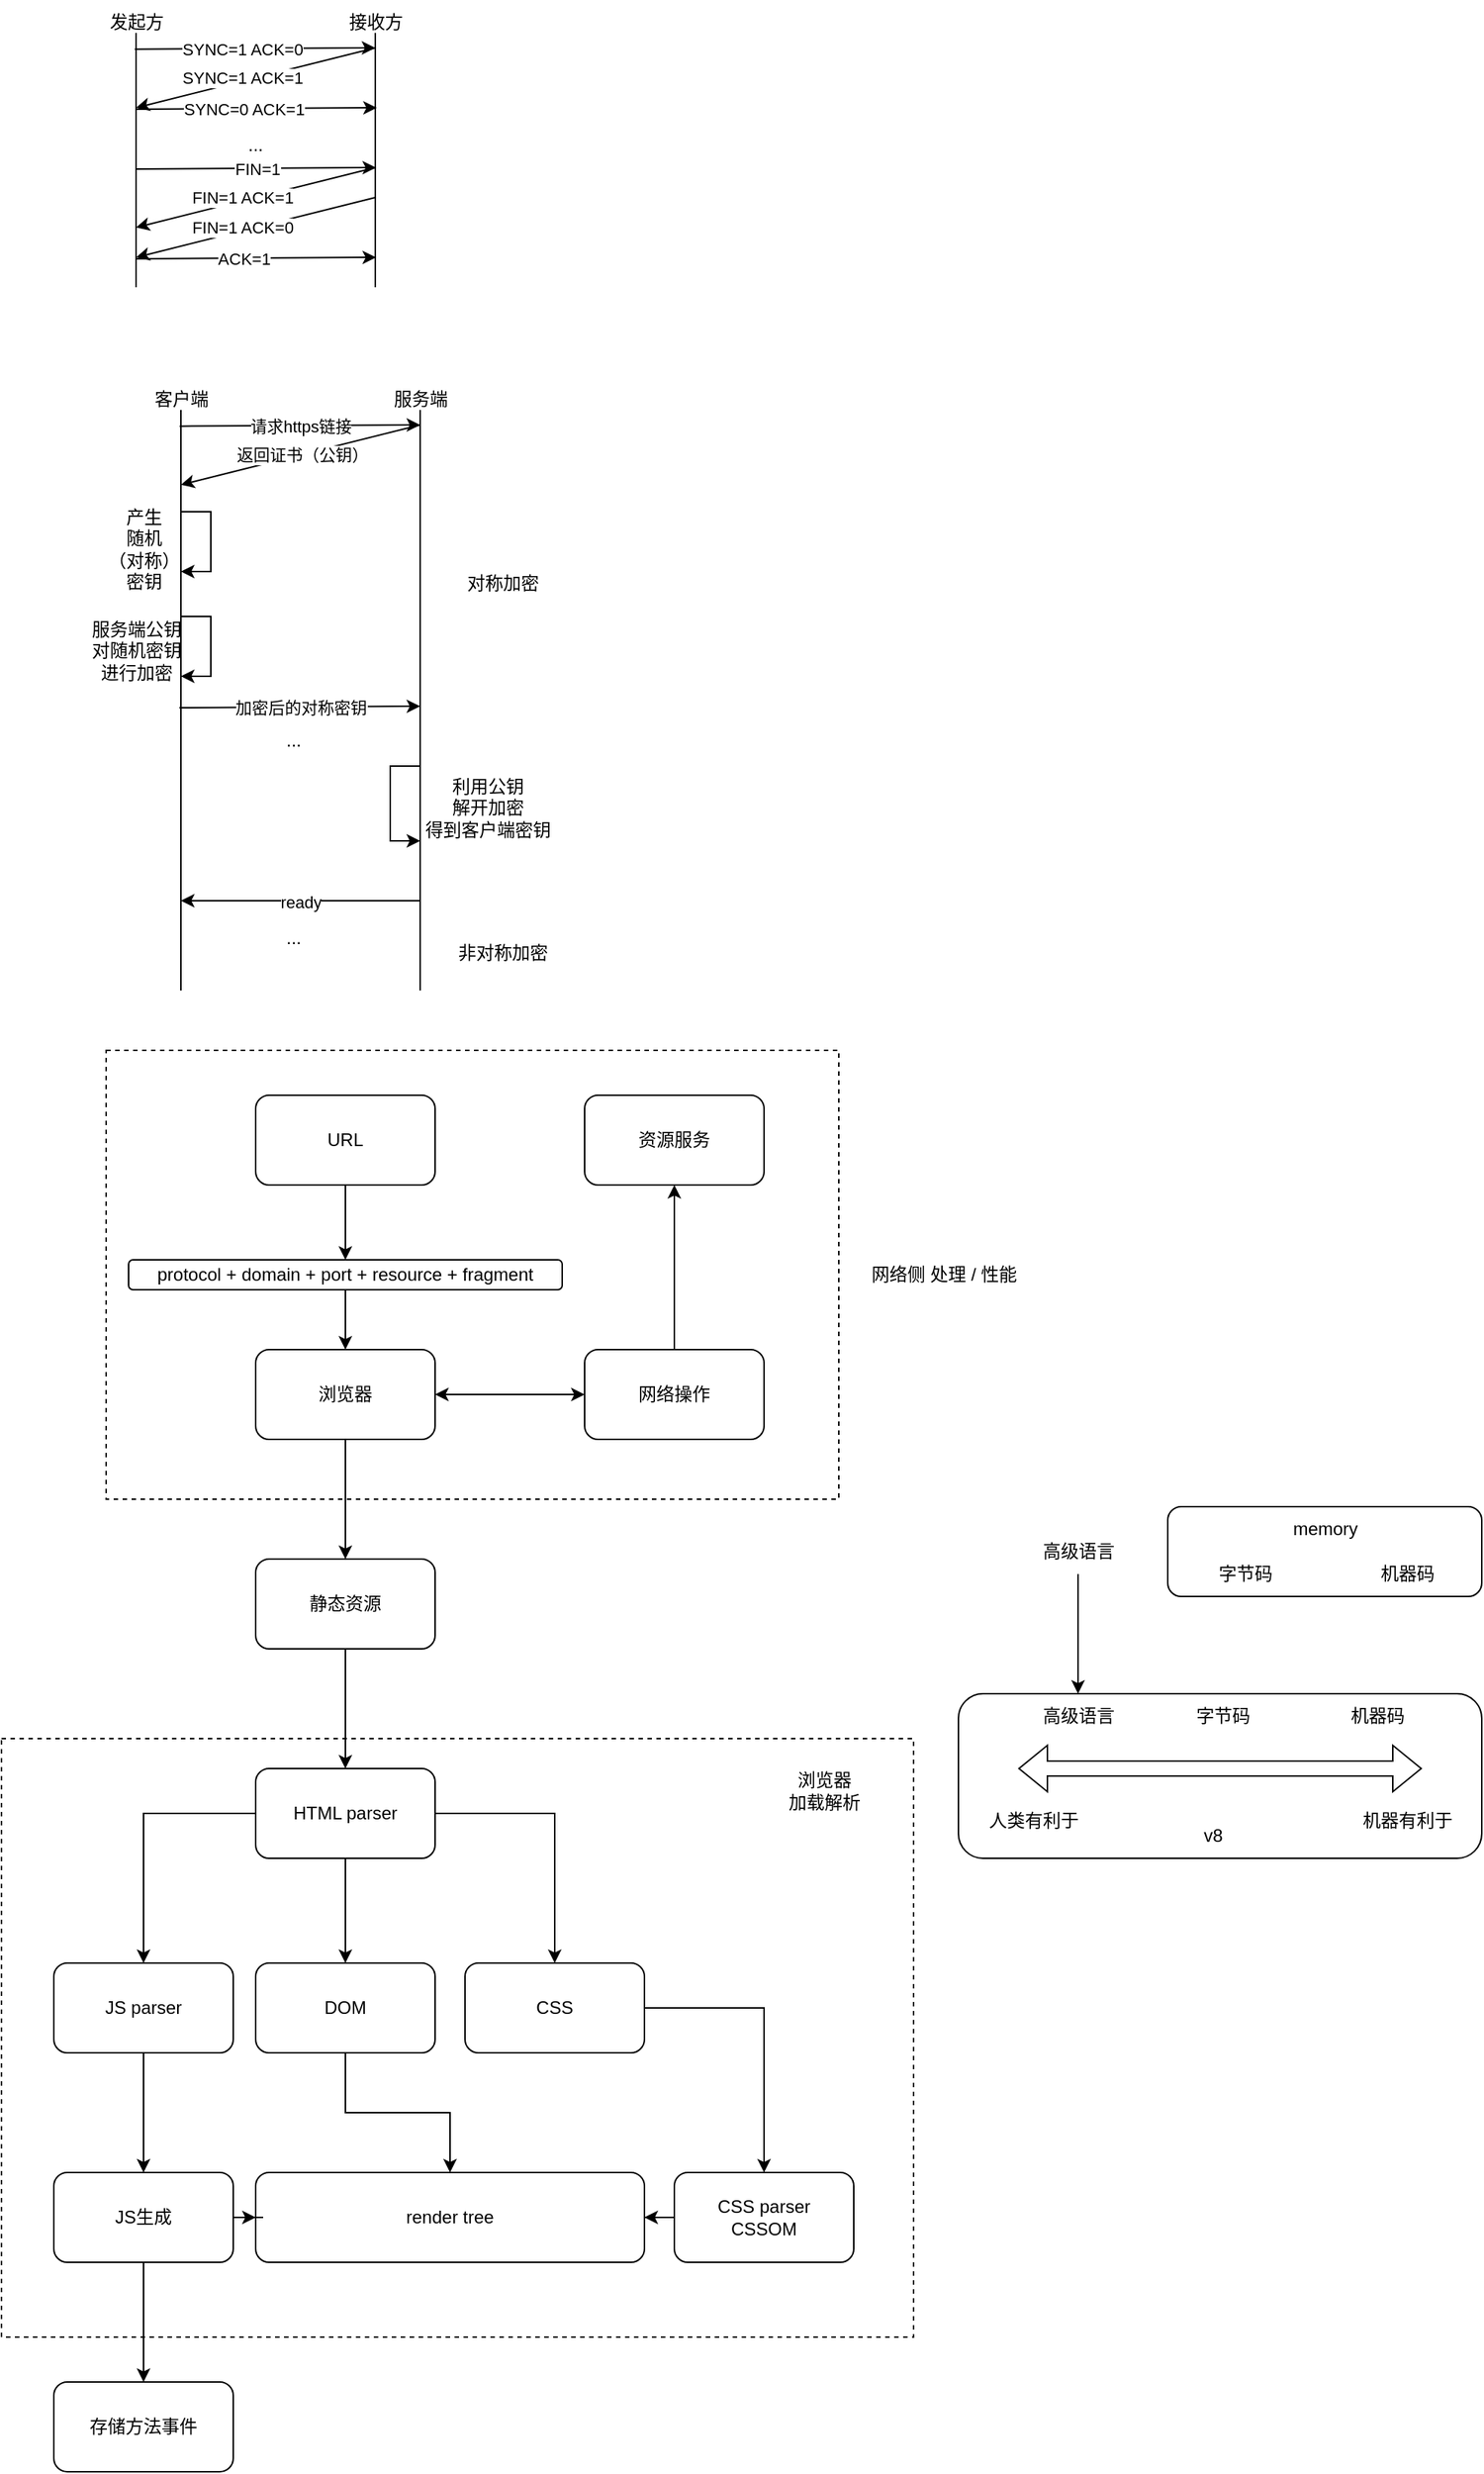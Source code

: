 <mxfile version="24.6.4" type="device">
  <diagram id="9QaqoEUcsIEGfBQhGI3q" name="Page-1">
    <mxGraphModel dx="1947" dy="639" grid="1" gridSize="10" guides="1" tooltips="1" connect="1" arrows="1" fold="1" page="1" pageScale="1" pageWidth="827" pageHeight="1169" math="0" shadow="0">
      <root>
        <mxCell id="0" />
        <mxCell id="1" parent="0" />
        <mxCell id="4PmPTDAkue8cEBSV3gU_-110" value="" style="rounded=0;whiteSpace=wrap;html=1;dashed=1;" vertex="1" parent="1">
          <mxGeometry x="-50" y="1180" width="610" height="400" as="geometry" />
        </mxCell>
        <mxCell id="4PmPTDAkue8cEBSV3gU_-89" value="" style="rounded=1;whiteSpace=wrap;html=1;" vertex="1" parent="1">
          <mxGeometry x="590" y="1150" width="350" height="110" as="geometry" />
        </mxCell>
        <mxCell id="4PmPTDAkue8cEBSV3gU_-71" value="" style="rounded=0;whiteSpace=wrap;html=1;dashed=1;" vertex="1" parent="1">
          <mxGeometry x="20" y="720" width="490" height="300" as="geometry" />
        </mxCell>
        <mxCell id="4PmPTDAkue8cEBSV3gU_-1" value="" style="endArrow=none;html=1;rounded=0;" edge="1" parent="1">
          <mxGeometry width="50" height="50" relative="1" as="geometry">
            <mxPoint x="40" y="210" as="sourcePoint" />
            <mxPoint x="40" y="40" as="targetPoint" />
          </mxGeometry>
        </mxCell>
        <mxCell id="4PmPTDAkue8cEBSV3gU_-2" value="" style="endArrow=none;html=1;rounded=0;" edge="1" parent="1">
          <mxGeometry width="50" height="50" relative="1" as="geometry">
            <mxPoint x="200" y="210" as="sourcePoint" />
            <mxPoint x="200" y="40" as="targetPoint" />
          </mxGeometry>
        </mxCell>
        <mxCell id="4PmPTDAkue8cEBSV3gU_-3" value="发起方" style="text;html=1;align=center;verticalAlign=middle;resizable=0;points=[];autosize=1;strokeColor=none;fillColor=none;" vertex="1" parent="1">
          <mxGeometry x="10" y="18" width="60" height="30" as="geometry" />
        </mxCell>
        <mxCell id="4PmPTDAkue8cEBSV3gU_-4" value="接收方" style="text;html=1;align=center;verticalAlign=middle;resizable=0;points=[];autosize=1;strokeColor=none;fillColor=none;" vertex="1" parent="1">
          <mxGeometry x="170" y="18" width="60" height="30" as="geometry" />
        </mxCell>
        <mxCell id="4PmPTDAkue8cEBSV3gU_-5" value="" style="endArrow=classic;html=1;rounded=0;exitX=0.486;exitY=1.094;exitDx=0;exitDy=0;exitPerimeter=0;" edge="1" parent="1" source="4PmPTDAkue8cEBSV3gU_-3">
          <mxGeometry width="50" height="50" relative="1" as="geometry">
            <mxPoint x="350" y="260" as="sourcePoint" />
            <mxPoint x="200" y="50" as="targetPoint" />
          </mxGeometry>
        </mxCell>
        <mxCell id="4PmPTDAkue8cEBSV3gU_-6" value="SYNC=1 ACK=0" style="edgeLabel;html=1;align=center;verticalAlign=middle;resizable=0;points=[];" vertex="1" connectable="0" parent="4PmPTDAkue8cEBSV3gU_-5">
          <mxGeometry x="-0.107" relative="1" as="geometry">
            <mxPoint as="offset" />
          </mxGeometry>
        </mxCell>
        <mxCell id="4PmPTDAkue8cEBSV3gU_-7" value="" style="endArrow=classic;html=1;rounded=0;" edge="1" parent="1">
          <mxGeometry width="50" height="50" relative="1" as="geometry">
            <mxPoint x="200" y="50" as="sourcePoint" />
            <mxPoint x="40" y="90" as="targetPoint" />
          </mxGeometry>
        </mxCell>
        <mxCell id="4PmPTDAkue8cEBSV3gU_-8" value="SYNC=1 ACK=1" style="edgeLabel;html=1;align=center;verticalAlign=middle;resizable=0;points=[];" vertex="1" connectable="0" parent="4PmPTDAkue8cEBSV3gU_-7">
          <mxGeometry x="0.157" y="1" relative="1" as="geometry">
            <mxPoint x="3" y="-4" as="offset" />
          </mxGeometry>
        </mxCell>
        <mxCell id="4PmPTDAkue8cEBSV3gU_-9" value="" style="endArrow=classic;html=1;rounded=0;exitX=0.486;exitY=1.094;exitDx=0;exitDy=0;exitPerimeter=0;" edge="1" parent="1">
          <mxGeometry width="50" height="50" relative="1" as="geometry">
            <mxPoint x="40" y="91" as="sourcePoint" />
            <mxPoint x="201" y="90" as="targetPoint" />
          </mxGeometry>
        </mxCell>
        <mxCell id="4PmPTDAkue8cEBSV3gU_-10" value="SYNC=0 ACK=1" style="edgeLabel;html=1;align=center;verticalAlign=middle;resizable=0;points=[];" vertex="1" connectable="0" parent="4PmPTDAkue8cEBSV3gU_-9">
          <mxGeometry x="-0.107" relative="1" as="geometry">
            <mxPoint as="offset" />
          </mxGeometry>
        </mxCell>
        <mxCell id="4PmPTDAkue8cEBSV3gU_-11" value="..." style="text;html=1;align=center;verticalAlign=middle;whiteSpace=wrap;rounded=0;" vertex="1" parent="1">
          <mxGeometry x="90" y="100" width="60" height="30" as="geometry" />
        </mxCell>
        <mxCell id="4PmPTDAkue8cEBSV3gU_-12" value="" style="endArrow=classic;html=1;rounded=0;exitX=0.486;exitY=1.094;exitDx=0;exitDy=0;exitPerimeter=0;" edge="1" parent="1">
          <mxGeometry width="50" height="50" relative="1" as="geometry">
            <mxPoint x="39.5" y="131" as="sourcePoint" />
            <mxPoint x="200.5" y="130" as="targetPoint" />
          </mxGeometry>
        </mxCell>
        <mxCell id="4PmPTDAkue8cEBSV3gU_-13" value="FIN=1" style="edgeLabel;html=1;align=center;verticalAlign=middle;resizable=0;points=[];" vertex="1" connectable="0" parent="4PmPTDAkue8cEBSV3gU_-12">
          <mxGeometry x="-0.107" relative="1" as="geometry">
            <mxPoint x="9" as="offset" />
          </mxGeometry>
        </mxCell>
        <mxCell id="4PmPTDAkue8cEBSV3gU_-14" value="" style="endArrow=classic;html=1;rounded=0;" edge="1" parent="1">
          <mxGeometry width="50" height="50" relative="1" as="geometry">
            <mxPoint x="200" y="130" as="sourcePoint" />
            <mxPoint x="40" y="170" as="targetPoint" />
          </mxGeometry>
        </mxCell>
        <mxCell id="4PmPTDAkue8cEBSV3gU_-15" value="FIN=1 ACK=1" style="edgeLabel;html=1;align=center;verticalAlign=middle;resizable=0;points=[];" vertex="1" connectable="0" parent="4PmPTDAkue8cEBSV3gU_-14">
          <mxGeometry x="0.157" y="1" relative="1" as="geometry">
            <mxPoint x="3" y="-4" as="offset" />
          </mxGeometry>
        </mxCell>
        <mxCell id="4PmPTDAkue8cEBSV3gU_-16" value="" style="endArrow=classic;html=1;rounded=0;exitX=0.486;exitY=1.094;exitDx=0;exitDy=0;exitPerimeter=0;" edge="1" parent="1">
          <mxGeometry width="50" height="50" relative="1" as="geometry">
            <mxPoint x="39.5" y="191" as="sourcePoint" />
            <mxPoint x="200.5" y="190" as="targetPoint" />
          </mxGeometry>
        </mxCell>
        <mxCell id="4PmPTDAkue8cEBSV3gU_-17" value="ACK=1" style="edgeLabel;html=1;align=center;verticalAlign=middle;resizable=0;points=[];" vertex="1" connectable="0" parent="4PmPTDAkue8cEBSV3gU_-16">
          <mxGeometry x="-0.107" relative="1" as="geometry">
            <mxPoint as="offset" />
          </mxGeometry>
        </mxCell>
        <mxCell id="4PmPTDAkue8cEBSV3gU_-18" value="" style="endArrow=classic;html=1;rounded=0;" edge="1" parent="1">
          <mxGeometry width="50" height="50" relative="1" as="geometry">
            <mxPoint x="200" y="150" as="sourcePoint" />
            <mxPoint x="40" y="190" as="targetPoint" />
          </mxGeometry>
        </mxCell>
        <mxCell id="4PmPTDAkue8cEBSV3gU_-19" value="FIN=1 ACK=0" style="edgeLabel;html=1;align=center;verticalAlign=middle;resizable=0;points=[];" vertex="1" connectable="0" parent="4PmPTDAkue8cEBSV3gU_-18">
          <mxGeometry x="0.157" y="1" relative="1" as="geometry">
            <mxPoint x="3" y="-4" as="offset" />
          </mxGeometry>
        </mxCell>
        <mxCell id="4PmPTDAkue8cEBSV3gU_-22" value="" style="endArrow=none;html=1;rounded=0;" edge="1" parent="1">
          <mxGeometry width="50" height="50" relative="1" as="geometry">
            <mxPoint x="70" y="680" as="sourcePoint" />
            <mxPoint x="70" y="292" as="targetPoint" />
          </mxGeometry>
        </mxCell>
        <mxCell id="4PmPTDAkue8cEBSV3gU_-23" value="" style="endArrow=none;html=1;rounded=0;" edge="1" parent="1">
          <mxGeometry width="50" height="50" relative="1" as="geometry">
            <mxPoint x="230" y="680" as="sourcePoint" />
            <mxPoint x="230" y="292" as="targetPoint" />
          </mxGeometry>
        </mxCell>
        <mxCell id="4PmPTDAkue8cEBSV3gU_-24" value="客户端" style="text;html=1;align=center;verticalAlign=middle;resizable=0;points=[];autosize=1;strokeColor=none;fillColor=none;" vertex="1" parent="1">
          <mxGeometry x="40" y="270" width="60" height="30" as="geometry" />
        </mxCell>
        <mxCell id="4PmPTDAkue8cEBSV3gU_-25" value="服务端" style="text;html=1;align=center;verticalAlign=middle;resizable=0;points=[];autosize=1;strokeColor=none;fillColor=none;" vertex="1" parent="1">
          <mxGeometry x="200" y="270" width="60" height="30" as="geometry" />
        </mxCell>
        <mxCell id="4PmPTDAkue8cEBSV3gU_-26" value="" style="endArrow=classic;html=1;rounded=0;exitX=0.486;exitY=1.094;exitDx=0;exitDy=0;exitPerimeter=0;" edge="1" parent="1" source="4PmPTDAkue8cEBSV3gU_-24">
          <mxGeometry width="50" height="50" relative="1" as="geometry">
            <mxPoint x="380" y="512" as="sourcePoint" />
            <mxPoint x="230" y="302" as="targetPoint" />
          </mxGeometry>
        </mxCell>
        <mxCell id="4PmPTDAkue8cEBSV3gU_-27" value="请求https链接" style="edgeLabel;html=1;align=center;verticalAlign=middle;resizable=0;points=[];" vertex="1" connectable="0" parent="4PmPTDAkue8cEBSV3gU_-26">
          <mxGeometry x="-0.107" relative="1" as="geometry">
            <mxPoint x="9" as="offset" />
          </mxGeometry>
        </mxCell>
        <mxCell id="4PmPTDAkue8cEBSV3gU_-28" value="" style="endArrow=classic;html=1;rounded=0;" edge="1" parent="1">
          <mxGeometry width="50" height="50" relative="1" as="geometry">
            <mxPoint x="230" y="302" as="sourcePoint" />
            <mxPoint x="70" y="342" as="targetPoint" />
          </mxGeometry>
        </mxCell>
        <mxCell id="4PmPTDAkue8cEBSV3gU_-29" value="返回证书（公钥）" style="edgeLabel;html=1;align=center;verticalAlign=middle;resizable=0;points=[];" vertex="1" connectable="0" parent="4PmPTDAkue8cEBSV3gU_-28">
          <mxGeometry x="0.157" y="1" relative="1" as="geometry">
            <mxPoint x="13" y="-4" as="offset" />
          </mxGeometry>
        </mxCell>
        <mxCell id="4PmPTDAkue8cEBSV3gU_-41" value="对称加密" style="text;html=1;align=center;verticalAlign=middle;resizable=0;points=[];autosize=1;strokeColor=none;fillColor=none;" vertex="1" parent="1">
          <mxGeometry x="250" y="393" width="70" height="30" as="geometry" />
        </mxCell>
        <mxCell id="4PmPTDAkue8cEBSV3gU_-42" value="" style="endArrow=classic;html=1;rounded=0;" edge="1" parent="1">
          <mxGeometry width="50" height="50" relative="1" as="geometry">
            <mxPoint x="70" y="360" as="sourcePoint" />
            <mxPoint x="70" y="400" as="targetPoint" />
            <Array as="points">
              <mxPoint x="90" y="360" />
              <mxPoint x="90" y="400" />
            </Array>
          </mxGeometry>
        </mxCell>
        <mxCell id="4PmPTDAkue8cEBSV3gU_-43" value="产生&lt;div&gt;随机&lt;/div&gt;&lt;div&gt;（对称）&lt;br&gt;密钥&lt;/div&gt;" style="text;html=1;align=center;verticalAlign=middle;resizable=0;points=[];autosize=1;strokeColor=none;fillColor=none;" vertex="1" parent="1">
          <mxGeometry x="10" y="350" width="70" height="70" as="geometry" />
        </mxCell>
        <mxCell id="4PmPTDAkue8cEBSV3gU_-44" value="" style="endArrow=classic;html=1;rounded=0;" edge="1" parent="1">
          <mxGeometry width="50" height="50" relative="1" as="geometry">
            <mxPoint x="70" y="430" as="sourcePoint" />
            <mxPoint x="70" y="470" as="targetPoint" />
            <Array as="points">
              <mxPoint x="90" y="430" />
              <mxPoint x="90" y="470" />
            </Array>
          </mxGeometry>
        </mxCell>
        <mxCell id="4PmPTDAkue8cEBSV3gU_-45" value="服务端公钥&lt;div&gt;对随机密钥&lt;/div&gt;&lt;div&gt;进行加密&lt;/div&gt;" style="text;html=1;align=center;verticalAlign=middle;resizable=0;points=[];autosize=1;strokeColor=none;fillColor=none;" vertex="1" parent="1">
          <mxGeometry y="423" width="80" height="60" as="geometry" />
        </mxCell>
        <mxCell id="4PmPTDAkue8cEBSV3gU_-46" value="" style="endArrow=classic;html=1;rounded=0;exitX=0.486;exitY=1.094;exitDx=0;exitDy=0;exitPerimeter=0;" edge="1" parent="1">
          <mxGeometry width="50" height="50" relative="1" as="geometry">
            <mxPoint x="69" y="491" as="sourcePoint" />
            <mxPoint x="230" y="490" as="targetPoint" />
          </mxGeometry>
        </mxCell>
        <mxCell id="4PmPTDAkue8cEBSV3gU_-47" value="加密后的对称密钥" style="edgeLabel;html=1;align=center;verticalAlign=middle;resizable=0;points=[];" vertex="1" connectable="0" parent="4PmPTDAkue8cEBSV3gU_-46">
          <mxGeometry x="-0.107" relative="1" as="geometry">
            <mxPoint x="9" as="offset" />
          </mxGeometry>
        </mxCell>
        <mxCell id="4PmPTDAkue8cEBSV3gU_-51" value="..." style="text;html=1;align=center;verticalAlign=middle;resizable=0;points=[];autosize=1;strokeColor=none;fillColor=none;" vertex="1" parent="1">
          <mxGeometry x="130" y="498" width="30" height="30" as="geometry" />
        </mxCell>
        <mxCell id="4PmPTDAkue8cEBSV3gU_-52" value="" style="endArrow=classic;html=1;rounded=0;" edge="1" parent="1">
          <mxGeometry width="50" height="50" relative="1" as="geometry">
            <mxPoint x="230" y="530" as="sourcePoint" />
            <mxPoint x="230" y="580" as="targetPoint" />
            <Array as="points">
              <mxPoint x="210" y="530" />
              <mxPoint x="210" y="580" />
            </Array>
          </mxGeometry>
        </mxCell>
        <mxCell id="4PmPTDAkue8cEBSV3gU_-53" value="利用公钥&lt;br&gt;解开加密&lt;div&gt;得到客户端密钥&lt;/div&gt;" style="text;html=1;align=center;verticalAlign=middle;resizable=0;points=[];autosize=1;strokeColor=none;fillColor=none;" vertex="1" parent="1">
          <mxGeometry x="220" y="528" width="110" height="60" as="geometry" />
        </mxCell>
        <mxCell id="4PmPTDAkue8cEBSV3gU_-54" value="" style="endArrow=classic;html=1;rounded=0;" edge="1" parent="1">
          <mxGeometry width="50" height="50" relative="1" as="geometry">
            <mxPoint x="230" y="620" as="sourcePoint" />
            <mxPoint x="70" y="620" as="targetPoint" />
          </mxGeometry>
        </mxCell>
        <mxCell id="4PmPTDAkue8cEBSV3gU_-55" value="ready" style="edgeLabel;html=1;align=center;verticalAlign=middle;resizable=0;points=[];" vertex="1" connectable="0" parent="4PmPTDAkue8cEBSV3gU_-54">
          <mxGeometry x="0.004" y="1" relative="1" as="geometry">
            <mxPoint as="offset" />
          </mxGeometry>
        </mxCell>
        <mxCell id="4PmPTDAkue8cEBSV3gU_-58" value="..." style="text;html=1;align=center;verticalAlign=middle;resizable=0;points=[];autosize=1;strokeColor=none;fillColor=none;" vertex="1" parent="1">
          <mxGeometry x="130" y="630" width="30" height="30" as="geometry" />
        </mxCell>
        <mxCell id="4PmPTDAkue8cEBSV3gU_-59" value="非对称加密" style="text;html=1;align=center;verticalAlign=middle;resizable=0;points=[];autosize=1;strokeColor=none;fillColor=none;" vertex="1" parent="1">
          <mxGeometry x="245" y="640" width="80" height="30" as="geometry" />
        </mxCell>
        <mxCell id="4PmPTDAkue8cEBSV3gU_-62" value="" style="edgeStyle=orthogonalEdgeStyle;rounded=0;orthogonalLoop=1;jettySize=auto;html=1;" edge="1" parent="1" source="4PmPTDAkue8cEBSV3gU_-60" target="4PmPTDAkue8cEBSV3gU_-61">
          <mxGeometry relative="1" as="geometry" />
        </mxCell>
        <mxCell id="4PmPTDAkue8cEBSV3gU_-60" value="URL" style="rounded=1;whiteSpace=wrap;html=1;" vertex="1" parent="1">
          <mxGeometry x="120" y="750" width="120" height="60" as="geometry" />
        </mxCell>
        <mxCell id="4PmPTDAkue8cEBSV3gU_-64" value="" style="edgeStyle=orthogonalEdgeStyle;rounded=0;orthogonalLoop=1;jettySize=auto;html=1;" edge="1" parent="1" source="4PmPTDAkue8cEBSV3gU_-61" target="4PmPTDAkue8cEBSV3gU_-63">
          <mxGeometry relative="1" as="geometry" />
        </mxCell>
        <mxCell id="4PmPTDAkue8cEBSV3gU_-61" value="protocol + domain + port + resource + fragment" style="rounded=1;whiteSpace=wrap;html=1;" vertex="1" parent="1">
          <mxGeometry x="35" y="860" width="290" height="20" as="geometry" />
        </mxCell>
        <mxCell id="4PmPTDAkue8cEBSV3gU_-70" value="" style="edgeStyle=orthogonalEdgeStyle;rounded=0;orthogonalLoop=1;jettySize=auto;html=1;" edge="1" parent="1" source="4PmPTDAkue8cEBSV3gU_-63" target="4PmPTDAkue8cEBSV3gU_-69">
          <mxGeometry relative="1" as="geometry" />
        </mxCell>
        <mxCell id="4PmPTDAkue8cEBSV3gU_-63" value="浏览器" style="whiteSpace=wrap;html=1;rounded=1;" vertex="1" parent="1">
          <mxGeometry x="120" y="920" width="120" height="60" as="geometry" />
        </mxCell>
        <mxCell id="4PmPTDAkue8cEBSV3gU_-65" value="" style="endArrow=classic;startArrow=classic;html=1;rounded=0;exitX=1;exitY=0.5;exitDx=0;exitDy=0;" edge="1" parent="1" source="4PmPTDAkue8cEBSV3gU_-63">
          <mxGeometry width="50" height="50" relative="1" as="geometry">
            <mxPoint x="290" y="870" as="sourcePoint" />
            <mxPoint x="340" y="950" as="targetPoint" />
          </mxGeometry>
        </mxCell>
        <mxCell id="4PmPTDAkue8cEBSV3gU_-68" value="" style="edgeStyle=orthogonalEdgeStyle;rounded=0;orthogonalLoop=1;jettySize=auto;html=1;" edge="1" parent="1" source="4PmPTDAkue8cEBSV3gU_-66" target="4PmPTDAkue8cEBSV3gU_-67">
          <mxGeometry relative="1" as="geometry" />
        </mxCell>
        <mxCell id="4PmPTDAkue8cEBSV3gU_-66" value="网络操作" style="whiteSpace=wrap;html=1;rounded=1;" vertex="1" parent="1">
          <mxGeometry x="340" y="920" width="120" height="60" as="geometry" />
        </mxCell>
        <mxCell id="4PmPTDAkue8cEBSV3gU_-67" value="资源服务" style="whiteSpace=wrap;html=1;rounded=1;" vertex="1" parent="1">
          <mxGeometry x="340" y="750" width="120" height="60" as="geometry" />
        </mxCell>
        <mxCell id="4PmPTDAkue8cEBSV3gU_-74" value="" style="edgeStyle=orthogonalEdgeStyle;rounded=0;orthogonalLoop=1;jettySize=auto;html=1;" edge="1" parent="1" source="4PmPTDAkue8cEBSV3gU_-69" target="4PmPTDAkue8cEBSV3gU_-73">
          <mxGeometry relative="1" as="geometry" />
        </mxCell>
        <mxCell id="4PmPTDAkue8cEBSV3gU_-69" value="静态资源" style="whiteSpace=wrap;html=1;rounded=1;" vertex="1" parent="1">
          <mxGeometry x="120" y="1060" width="120" height="60" as="geometry" />
        </mxCell>
        <mxCell id="4PmPTDAkue8cEBSV3gU_-72" value="网络侧 处理 / 性能" style="text;html=1;align=center;verticalAlign=middle;resizable=0;points=[];autosize=1;strokeColor=none;fillColor=none;" vertex="1" parent="1">
          <mxGeometry x="520" y="855" width="120" height="30" as="geometry" />
        </mxCell>
        <mxCell id="4PmPTDAkue8cEBSV3gU_-78" value="" style="edgeStyle=orthogonalEdgeStyle;rounded=0;orthogonalLoop=1;jettySize=auto;html=1;" edge="1" parent="1" source="4PmPTDAkue8cEBSV3gU_-73" target="4PmPTDAkue8cEBSV3gU_-76">
          <mxGeometry relative="1" as="geometry" />
        </mxCell>
        <mxCell id="4PmPTDAkue8cEBSV3gU_-79" value="" style="edgeStyle=orthogonalEdgeStyle;rounded=0;orthogonalLoop=1;jettySize=auto;html=1;" edge="1" parent="1" source="4PmPTDAkue8cEBSV3gU_-73" target="4PmPTDAkue8cEBSV3gU_-75">
          <mxGeometry relative="1" as="geometry" />
        </mxCell>
        <mxCell id="4PmPTDAkue8cEBSV3gU_-80" value="" style="edgeStyle=orthogonalEdgeStyle;rounded=0;orthogonalLoop=1;jettySize=auto;html=1;" edge="1" parent="1" source="4PmPTDAkue8cEBSV3gU_-73" target="4PmPTDAkue8cEBSV3gU_-77">
          <mxGeometry relative="1" as="geometry" />
        </mxCell>
        <mxCell id="4PmPTDAkue8cEBSV3gU_-73" value="HTML parser" style="whiteSpace=wrap;html=1;rounded=1;" vertex="1" parent="1">
          <mxGeometry x="120" y="1200" width="120" height="60" as="geometry" />
        </mxCell>
        <mxCell id="4PmPTDAkue8cEBSV3gU_-103" value="" style="edgeStyle=orthogonalEdgeStyle;rounded=0;orthogonalLoop=1;jettySize=auto;html=1;" edge="1" parent="1" source="4PmPTDAkue8cEBSV3gU_-75" target="4PmPTDAkue8cEBSV3gU_-102">
          <mxGeometry relative="1" as="geometry" />
        </mxCell>
        <mxCell id="4PmPTDAkue8cEBSV3gU_-75" value="JS parser" style="whiteSpace=wrap;html=1;rounded=1;" vertex="1" parent="1">
          <mxGeometry x="-15" y="1330" width="120" height="60" as="geometry" />
        </mxCell>
        <mxCell id="4PmPTDAkue8cEBSV3gU_-100" value="" style="edgeStyle=orthogonalEdgeStyle;rounded=0;orthogonalLoop=1;jettySize=auto;html=1;" edge="1" parent="1" source="4PmPTDAkue8cEBSV3gU_-76" target="4PmPTDAkue8cEBSV3gU_-99">
          <mxGeometry relative="1" as="geometry" />
        </mxCell>
        <mxCell id="4PmPTDAkue8cEBSV3gU_-76" value="DOM" style="whiteSpace=wrap;html=1;rounded=1;" vertex="1" parent="1">
          <mxGeometry x="120" y="1330" width="120" height="60" as="geometry" />
        </mxCell>
        <mxCell id="4PmPTDAkue8cEBSV3gU_-108" value="" style="edgeStyle=orthogonalEdgeStyle;rounded=0;orthogonalLoop=1;jettySize=auto;html=1;" edge="1" parent="1" source="4PmPTDAkue8cEBSV3gU_-77" target="4PmPTDAkue8cEBSV3gU_-107">
          <mxGeometry relative="1" as="geometry" />
        </mxCell>
        <mxCell id="4PmPTDAkue8cEBSV3gU_-77" value="CSS" style="whiteSpace=wrap;html=1;rounded=1;" vertex="1" parent="1">
          <mxGeometry x="260" y="1330" width="120" height="60" as="geometry" />
        </mxCell>
        <mxCell id="4PmPTDAkue8cEBSV3gU_-81" value="" style="shape=flexArrow;endArrow=classic;startArrow=classic;html=1;rounded=0;" edge="1" parent="1">
          <mxGeometry width="100" height="100" relative="1" as="geometry">
            <mxPoint x="630" y="1200" as="sourcePoint" />
            <mxPoint x="900" y="1200" as="targetPoint" />
          </mxGeometry>
        </mxCell>
        <mxCell id="4PmPTDAkue8cEBSV3gU_-82" value="人类有利于" style="text;html=1;align=center;verticalAlign=middle;resizable=0;points=[];autosize=1;strokeColor=none;fillColor=none;" vertex="1" parent="1">
          <mxGeometry x="600" y="1220" width="80" height="30" as="geometry" />
        </mxCell>
        <mxCell id="4PmPTDAkue8cEBSV3gU_-83" value="机器有利于" style="text;html=1;align=center;verticalAlign=middle;resizable=0;points=[];autosize=1;strokeColor=none;fillColor=none;" vertex="1" parent="1">
          <mxGeometry x="850" y="1220" width="80" height="30" as="geometry" />
        </mxCell>
        <mxCell id="4PmPTDAkue8cEBSV3gU_-85" value="高级语言" style="text;html=1;align=center;verticalAlign=middle;resizable=0;points=[];autosize=1;strokeColor=none;fillColor=none;" vertex="1" parent="1">
          <mxGeometry x="635" y="1150" width="70" height="30" as="geometry" />
        </mxCell>
        <mxCell id="4PmPTDAkue8cEBSV3gU_-86" value="机器码" style="text;html=1;align=center;verticalAlign=middle;resizable=0;points=[];autosize=1;strokeColor=none;fillColor=none;" vertex="1" parent="1">
          <mxGeometry x="840" y="1150" width="60" height="30" as="geometry" />
        </mxCell>
        <mxCell id="4PmPTDAkue8cEBSV3gU_-93" value="" style="edgeStyle=orthogonalEdgeStyle;rounded=0;orthogonalLoop=1;jettySize=auto;html=1;" edge="1" parent="1" source="4PmPTDAkue8cEBSV3gU_-87" target="4PmPTDAkue8cEBSV3gU_-85">
          <mxGeometry relative="1" as="geometry" />
        </mxCell>
        <mxCell id="4PmPTDAkue8cEBSV3gU_-87" value="高级语言" style="text;html=1;align=center;verticalAlign=middle;resizable=0;points=[];autosize=1;strokeColor=none;fillColor=none;" vertex="1" parent="1">
          <mxGeometry x="635" y="1040" width="70" height="30" as="geometry" />
        </mxCell>
        <mxCell id="4PmPTDAkue8cEBSV3gU_-91" value="v8" style="text;html=1;align=center;verticalAlign=middle;resizable=0;points=[];autosize=1;strokeColor=none;fillColor=none;" vertex="1" parent="1">
          <mxGeometry x="740" y="1230" width="40" height="30" as="geometry" />
        </mxCell>
        <mxCell id="4PmPTDAkue8cEBSV3gU_-94" value="&amp;nbsp;字节码" style="text;html=1;align=center;verticalAlign=middle;resizable=0;points=[];autosize=1;strokeColor=none;fillColor=none;" vertex="1" parent="1">
          <mxGeometry x="735" y="1150" width="60" height="30" as="geometry" />
        </mxCell>
        <mxCell id="4PmPTDAkue8cEBSV3gU_-95" value="" style="rounded=1;whiteSpace=wrap;html=1;" vertex="1" parent="1">
          <mxGeometry x="730" y="1025" width="210" height="60" as="geometry" />
        </mxCell>
        <mxCell id="4PmPTDAkue8cEBSV3gU_-96" value="memory" style="text;html=1;align=center;verticalAlign=middle;resizable=0;points=[];autosize=1;strokeColor=none;fillColor=none;" vertex="1" parent="1">
          <mxGeometry x="800" y="1025" width="70" height="30" as="geometry" />
        </mxCell>
        <mxCell id="4PmPTDAkue8cEBSV3gU_-97" value="&amp;nbsp;字节码" style="text;html=1;align=center;verticalAlign=middle;resizable=0;points=[];autosize=1;strokeColor=none;fillColor=none;" vertex="1" parent="1">
          <mxGeometry x="750" y="1055" width="60" height="30" as="geometry" />
        </mxCell>
        <mxCell id="4PmPTDAkue8cEBSV3gU_-98" value="机器码" style="text;html=1;align=center;verticalAlign=middle;resizable=0;points=[];autosize=1;strokeColor=none;fillColor=none;" vertex="1" parent="1">
          <mxGeometry x="860" y="1055" width="60" height="30" as="geometry" />
        </mxCell>
        <mxCell id="4PmPTDAkue8cEBSV3gU_-99" value="render tree" style="whiteSpace=wrap;html=1;rounded=1;" vertex="1" parent="1">
          <mxGeometry x="120" y="1470" width="260" height="60" as="geometry" />
        </mxCell>
        <mxCell id="4PmPTDAkue8cEBSV3gU_-104" value="" style="edgeStyle=orthogonalEdgeStyle;rounded=0;orthogonalLoop=1;jettySize=auto;html=1;" edge="1" parent="1" source="4PmPTDAkue8cEBSV3gU_-102" target="4PmPTDAkue8cEBSV3gU_-99">
          <mxGeometry relative="1" as="geometry" />
        </mxCell>
        <mxCell id="4PmPTDAkue8cEBSV3gU_-106" value="" style="edgeStyle=orthogonalEdgeStyle;rounded=0;orthogonalLoop=1;jettySize=auto;html=1;" edge="1" parent="1" source="4PmPTDAkue8cEBSV3gU_-102" target="4PmPTDAkue8cEBSV3gU_-105">
          <mxGeometry relative="1" as="geometry" />
        </mxCell>
        <mxCell id="4PmPTDAkue8cEBSV3gU_-102" value="JS生成" style="whiteSpace=wrap;html=1;rounded=1;" vertex="1" parent="1">
          <mxGeometry x="-15" y="1470" width="120" height="60" as="geometry" />
        </mxCell>
        <mxCell id="4PmPTDAkue8cEBSV3gU_-105" value="存储方法事件" style="whiteSpace=wrap;html=1;rounded=1;" vertex="1" parent="1">
          <mxGeometry x="-15" y="1610" width="120" height="60" as="geometry" />
        </mxCell>
        <mxCell id="4PmPTDAkue8cEBSV3gU_-109" value="" style="edgeStyle=orthogonalEdgeStyle;rounded=0;orthogonalLoop=1;jettySize=auto;html=1;" edge="1" parent="1" source="4PmPTDAkue8cEBSV3gU_-107" target="4PmPTDAkue8cEBSV3gU_-99">
          <mxGeometry relative="1" as="geometry" />
        </mxCell>
        <mxCell id="4PmPTDAkue8cEBSV3gU_-107" value="CSS parser&lt;div&gt;CSSOM&lt;/div&gt;" style="whiteSpace=wrap;html=1;rounded=1;" vertex="1" parent="1">
          <mxGeometry x="400" y="1470" width="120" height="60" as="geometry" />
        </mxCell>
        <mxCell id="4PmPTDAkue8cEBSV3gU_-111" value="浏览器&lt;br&gt;加载解析" style="text;html=1;align=center;verticalAlign=middle;resizable=0;points=[];autosize=1;strokeColor=none;fillColor=none;" vertex="1" parent="1">
          <mxGeometry x="465" y="1195" width="70" height="40" as="geometry" />
        </mxCell>
      </root>
    </mxGraphModel>
  </diagram>
</mxfile>
